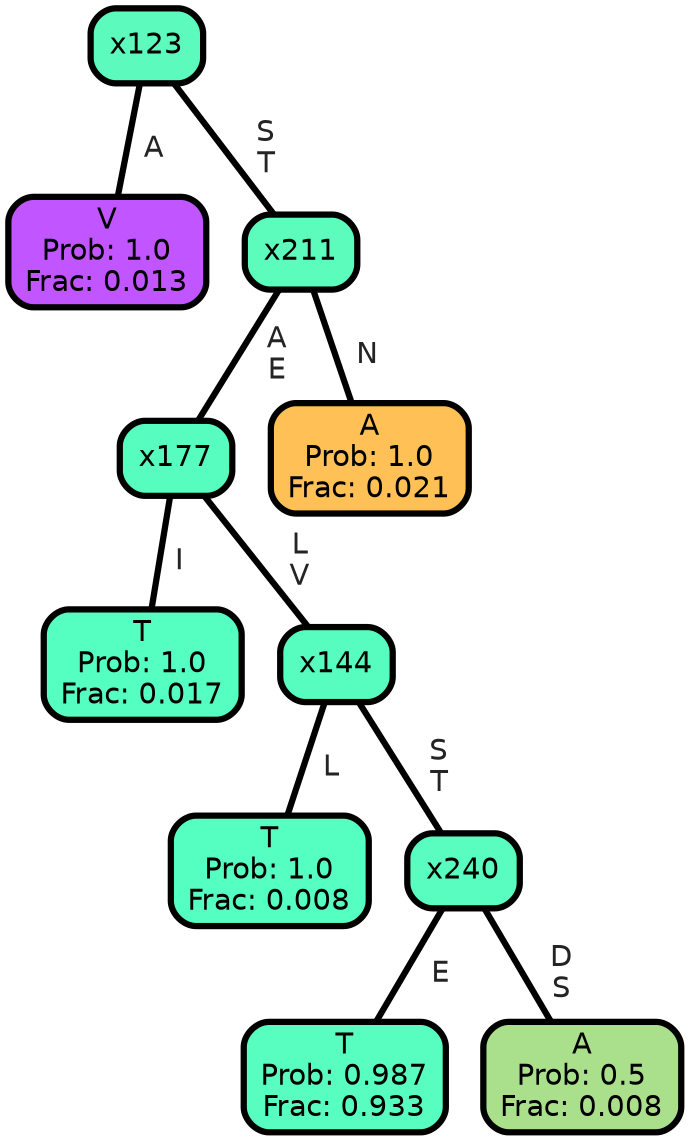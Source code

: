 graph Tree {
node [shape=box, style="filled, rounded",color="black",penwidth="3",fontcolor="black",                 fontname=helvetica] ;
graph [ranksep="0 equally", splines=straight,                 bgcolor=transparent, dpi=200] ;
edge [fontname=helvetica, fontweight=bold,fontcolor=grey14,color=black] ;
0 [label="V
Prob: 1.0
Frac: 0.013", fillcolor="#c155ff"] ;
1 [label="x123", fillcolor="#5cfabd"] ;
2 [label="T
Prob: 1.0
Frac: 0.017", fillcolor="#55ffc1"] ;
3 [label="x177", fillcolor="#57fdbf"] ;
4 [label="T
Prob: 1.0
Frac: 0.008", fillcolor="#55ffc1"] ;
5 [label="x144", fillcolor="#57fdbf"] ;
6 [label="T
Prob: 0.987
Frac: 0.933", fillcolor="#57febf"] ;
7 [label="x240", fillcolor="#58fdbf"] ;
8 [label="A
Prob: 0.5
Frac: 0.008", fillcolor="#aae08b"] ;
9 [label="x211", fillcolor="#5bfcbc"] ;
10 [label="A
Prob: 1.0
Frac: 0.021", fillcolor="#ffc155"] ;
1 -- 0 [label=" A",penwidth=3] ;
1 -- 9 [label=" S\n T",penwidth=3] ;
3 -- 2 [label=" I",penwidth=3] ;
3 -- 5 [label=" L\n V",penwidth=3] ;
5 -- 4 [label=" L",penwidth=3] ;
5 -- 7 [label=" S\n T",penwidth=3] ;
7 -- 6 [label=" E",penwidth=3] ;
7 -- 8 [label=" D\n S",penwidth=3] ;
9 -- 3 [label=" A\n E",penwidth=3] ;
9 -- 10 [label=" N",penwidth=3] ;
{rank = same;}}